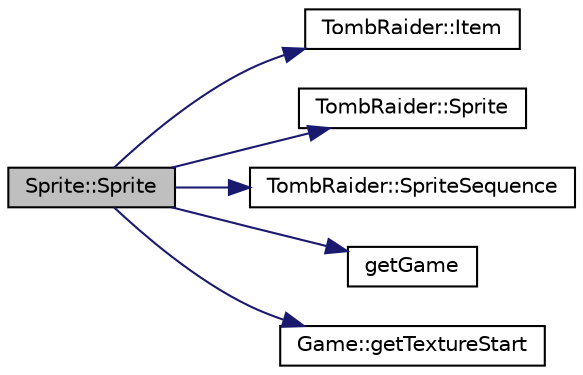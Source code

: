 digraph "Sprite::Sprite"
{
 // INTERACTIVE_SVG=YES
  edge [fontname="Helvetica",fontsize="10",labelfontname="Helvetica",labelfontsize="10"];
  node [fontname="Helvetica",fontsize="10",shape=record];
  rankdir="LR";
  Node1 [label="Sprite::Sprite",height=0.2,width=0.4,color="black", fillcolor="grey75", style="filled" fontcolor="black"];
  Node1 -> Node2 [color="midnightblue",fontsize="10",style="solid",fontname="Helvetica"];
  Node2 [label="TombRaider::Item",height=0.2,width=0.4,color="black", fillcolor="white", style="filled",URL="$class_tomb_raider.html#a658c818d556c4f8fe0a5214d1b95eacf"];
  Node1 -> Node3 [color="midnightblue",fontsize="10",style="solid",fontname="Helvetica"];
  Node3 [label="TombRaider::Sprite",height=0.2,width=0.4,color="black", fillcolor="white", style="filled",URL="$class_tomb_raider.html#ade913f489ccda5176ef0e645fdac57c8",tooltip="Get the sprites. "];
  Node1 -> Node4 [color="midnightblue",fontsize="10",style="solid",fontname="Helvetica"];
  Node4 [label="TombRaider::SpriteSequence",height=0.2,width=0.4,color="black", fillcolor="white", style="filled",URL="$class_tomb_raider.html#ad20a248ea66fba4ce10454a41bc2a17a"];
  Node1 -> Node5 [color="midnightblue",fontsize="10",style="solid",fontname="Helvetica"];
  Node5 [label="getGame",height=0.2,width=0.4,color="black", fillcolor="white", style="filled",URL="$_game_8h.html#a37da78d5bcf85296a978f23c73c49320"];
  Node1 -> Node6 [color="midnightblue",fontsize="10",style="solid",fontname="Helvetica"];
  Node6 [label="Game::getTextureStart",height=0.2,width=0.4,color="black", fillcolor="white", style="filled",URL="$class_game.html#a8a2522dc61112cfc5f5f9fe0975cbc17"];
}
